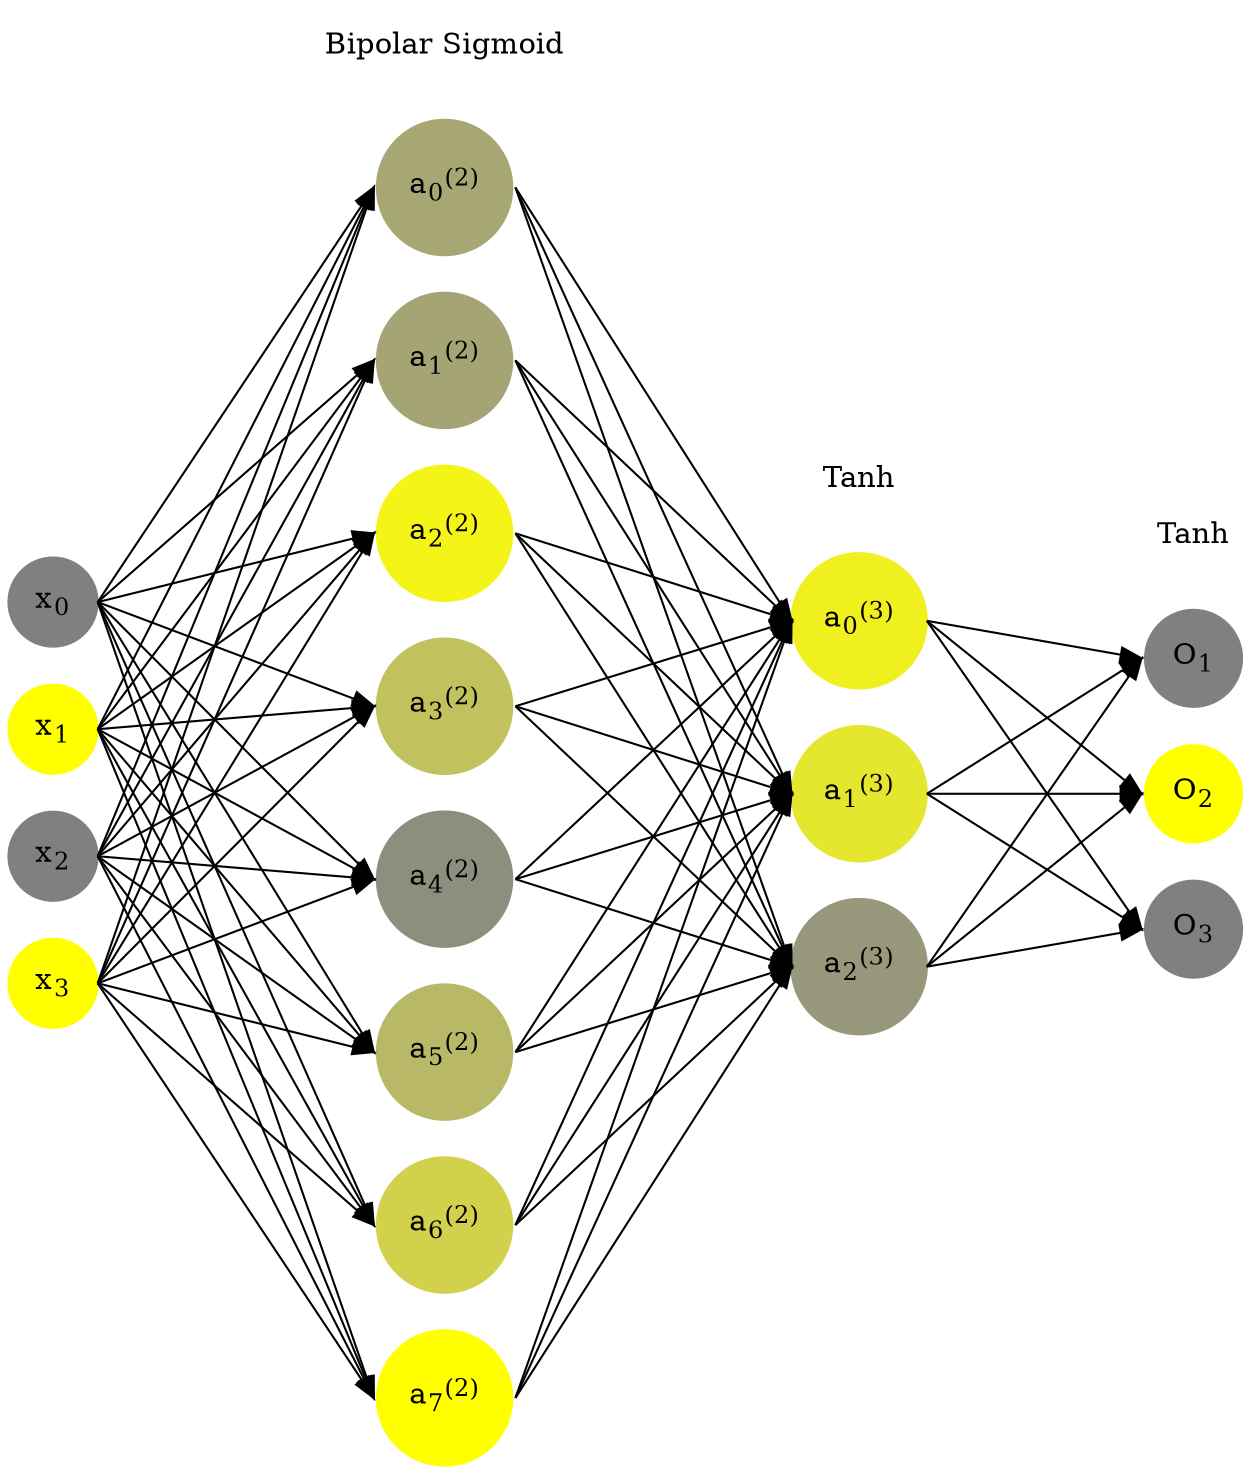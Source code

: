 digraph G {
	rankdir = LR;
	splines=false;
	edge[style=invis];
	ranksep= 1.4;
	{
	node [shape=circle, color="0.1667, 0.0, 0.5", style=filled, fillcolor="0.1667, 0.0, 0.5"];
	x0 [label=<x<sub>0</sub>>];
	}
	{
	node [shape=circle, color="0.1667, 1.0, 1.0", style=filled, fillcolor="0.1667, 1.0, 1.0"];
	x1 [label=<x<sub>1</sub>>];
	}
	{
	node [shape=circle, color="0.1667, 0.0, 0.5", style=filled, fillcolor="0.1667, 0.0, 0.5"];
	x2 [label=<x<sub>2</sub>>];
	}
	{
	node [shape=circle, color="0.1667, 1.0, 1.0", style=filled, fillcolor="0.1667, 1.0, 1.0"];
	x3 [label=<x<sub>3</sub>>];
	}
	{
	node [shape=circle, color="0.1667, 0.311969, 0.655985", style=filled, fillcolor="0.1667, 0.311969, 0.655985"];
	a02 [label=<a<sub>0</sub><sup>(2)</sup>>];
	}
	{
	node [shape=circle, color="0.1667, 0.284343, 0.642172", style=filled, fillcolor="0.1667, 0.284343, 0.642172"];
	a12 [label=<a<sub>1</sub><sup>(2)</sup>>];
	}
	{
	node [shape=circle, color="0.1667, 0.909505, 0.954752", style=filled, fillcolor="0.1667, 0.909505, 0.954752"];
	a22 [label=<a<sub>2</sub><sup>(2)</sup>>];
	}
	{
	node [shape=circle, color="0.1667, 0.514454, 0.757227", style=filled, fillcolor="0.1667, 0.514454, 0.757227"];
	a32 [label=<a<sub>3</sub><sup>(2)</sup>>];
	}
	{
	node [shape=circle, color="0.1667, 0.115397, 0.557699", style=filled, fillcolor="0.1667, 0.115397, 0.557699"];
	a42 [label=<a<sub>4</sub><sup>(2)</sup>>];
	}
	{
	node [shape=circle, color="0.1667, 0.440252, 0.720126", style=filled, fillcolor="0.1667, 0.440252, 0.720126"];
	a52 [label=<a<sub>5</sub><sup>(2)</sup>>];
	}
	{
	node [shape=circle, color="0.1667, 0.634686, 0.817343", style=filled, fillcolor="0.1667, 0.634686, 0.817343"];
	a62 [label=<a<sub>6</sub><sup>(2)</sup>>];
	}
	{
	node [shape=circle, color="0.1667, 0.998484, 0.999242", style=filled, fillcolor="0.1667, 0.998484, 0.999242"];
	a72 [label=<a<sub>7</sub><sup>(2)</sup>>];
	}
	{
	node [shape=circle, color="0.1667, 0.875080, 0.937540", style=filled, fillcolor="0.1667, 0.875080, 0.937540"];
	a03 [label=<a<sub>0</sub><sup>(3)</sup>>];
	}
	{
	node [shape=circle, color="0.1667, 0.796916, 0.898458", style=filled, fillcolor="0.1667, 0.796916, 0.898458"];
	a13 [label=<a<sub>1</sub><sup>(3)</sup>>];
	}
	{
	node [shape=circle, color="0.1667, 0.180666, 0.590333", style=filled, fillcolor="0.1667, 0.180666, 0.590333"];
	a23 [label=<a<sub>2</sub><sup>(3)</sup>>];
	}
	{
	node [shape=circle, color="0.1667, 0.0, 0.5", style=filled, fillcolor="0.1667, 0.0, 0.5"];
	O1 [label=<O<sub>1</sub>>];
	}
	{
	node [shape=circle, color="0.1667, 1.0, 1.0", style=filled, fillcolor="0.1667, 1.0, 1.0"];
	O2 [label=<O<sub>2</sub>>];
	}
	{
	node [shape=circle, color="0.1667, 0.0, 0.5", style=filled, fillcolor="0.1667, 0.0, 0.5"];
	O3 [label=<O<sub>3</sub>>];
	}
	{
	rank=same;
	x0->x1->x2->x3;
	}
	{
	rank=same;
	a02->a12->a22->a32->a42->a52->a62->a72;
	}
	{
	rank=same;
	a03->a13->a23;
	}
	{
	rank=same;
	O1->O2->O3;
	}
	l1 [shape=plaintext,label="Bipolar Sigmoid"];
	l1->a02;
	{rank=same; l1;a02};
	l2 [shape=plaintext,label="Tanh"];
	l2->a03;
	{rank=same; l2;a03};
	l3 [shape=plaintext,label="Tanh"];
	l3->O1;
	{rank=same; l3;O1};
edge[style=solid, tailport=e, headport=w];
	{x0;x1;x2;x3} -> {a02;a12;a22;a32;a42;a52;a62;a72};
	{a02;a12;a22;a32;a42;a52;a62;a72} -> {a03;a13;a23};
	{a03;a13;a23} -> {O1,O2,O3};
}